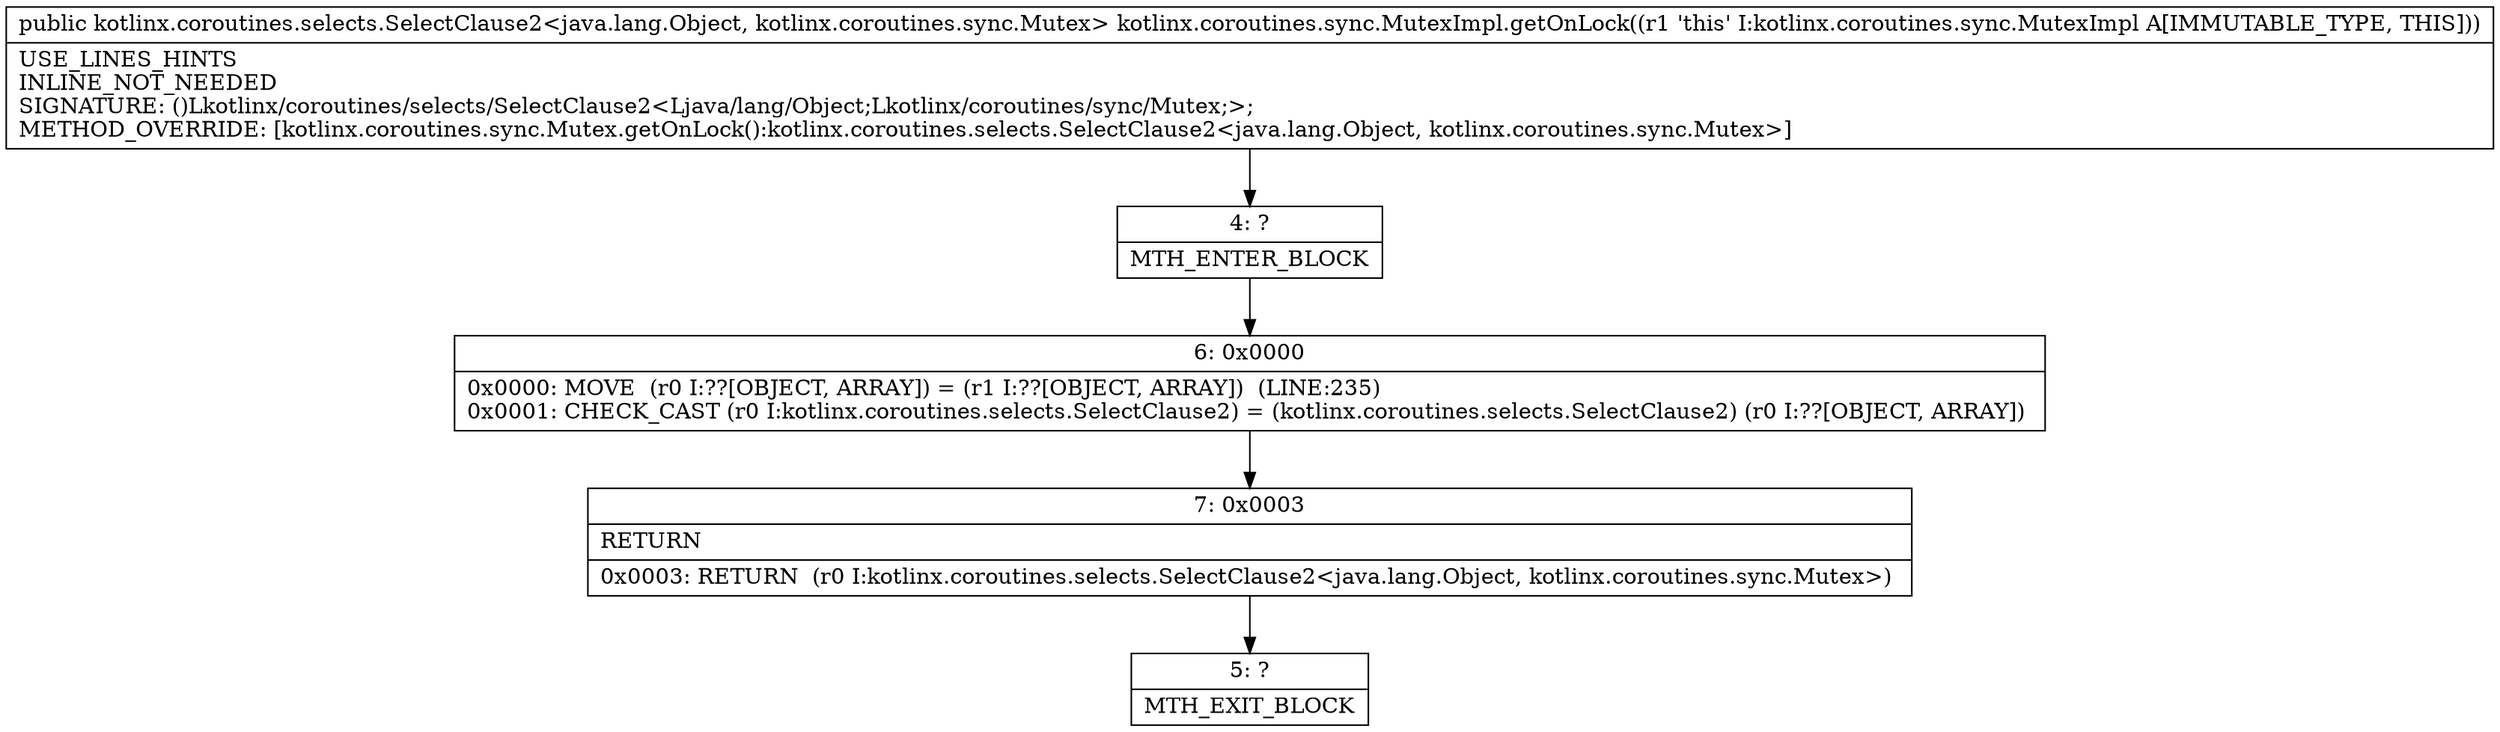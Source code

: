 digraph "CFG forkotlinx.coroutines.sync.MutexImpl.getOnLock()Lkotlinx\/coroutines\/selects\/SelectClause2;" {
Node_4 [shape=record,label="{4\:\ ?|MTH_ENTER_BLOCK\l}"];
Node_6 [shape=record,label="{6\:\ 0x0000|0x0000: MOVE  (r0 I:??[OBJECT, ARRAY]) = (r1 I:??[OBJECT, ARRAY])  (LINE:235)\l0x0001: CHECK_CAST (r0 I:kotlinx.coroutines.selects.SelectClause2) = (kotlinx.coroutines.selects.SelectClause2) (r0 I:??[OBJECT, ARRAY]) \l}"];
Node_7 [shape=record,label="{7\:\ 0x0003|RETURN\l|0x0003: RETURN  (r0 I:kotlinx.coroutines.selects.SelectClause2\<java.lang.Object, kotlinx.coroutines.sync.Mutex\>) \l}"];
Node_5 [shape=record,label="{5\:\ ?|MTH_EXIT_BLOCK\l}"];
MethodNode[shape=record,label="{public kotlinx.coroutines.selects.SelectClause2\<java.lang.Object, kotlinx.coroutines.sync.Mutex\> kotlinx.coroutines.sync.MutexImpl.getOnLock((r1 'this' I:kotlinx.coroutines.sync.MutexImpl A[IMMUTABLE_TYPE, THIS]))  | USE_LINES_HINTS\lINLINE_NOT_NEEDED\lSIGNATURE: ()Lkotlinx\/coroutines\/selects\/SelectClause2\<Ljava\/lang\/Object;Lkotlinx\/coroutines\/sync\/Mutex;\>;\lMETHOD_OVERRIDE: [kotlinx.coroutines.sync.Mutex.getOnLock():kotlinx.coroutines.selects.SelectClause2\<java.lang.Object, kotlinx.coroutines.sync.Mutex\>]\l}"];
MethodNode -> Node_4;Node_4 -> Node_6;
Node_6 -> Node_7;
Node_7 -> Node_5;
}

